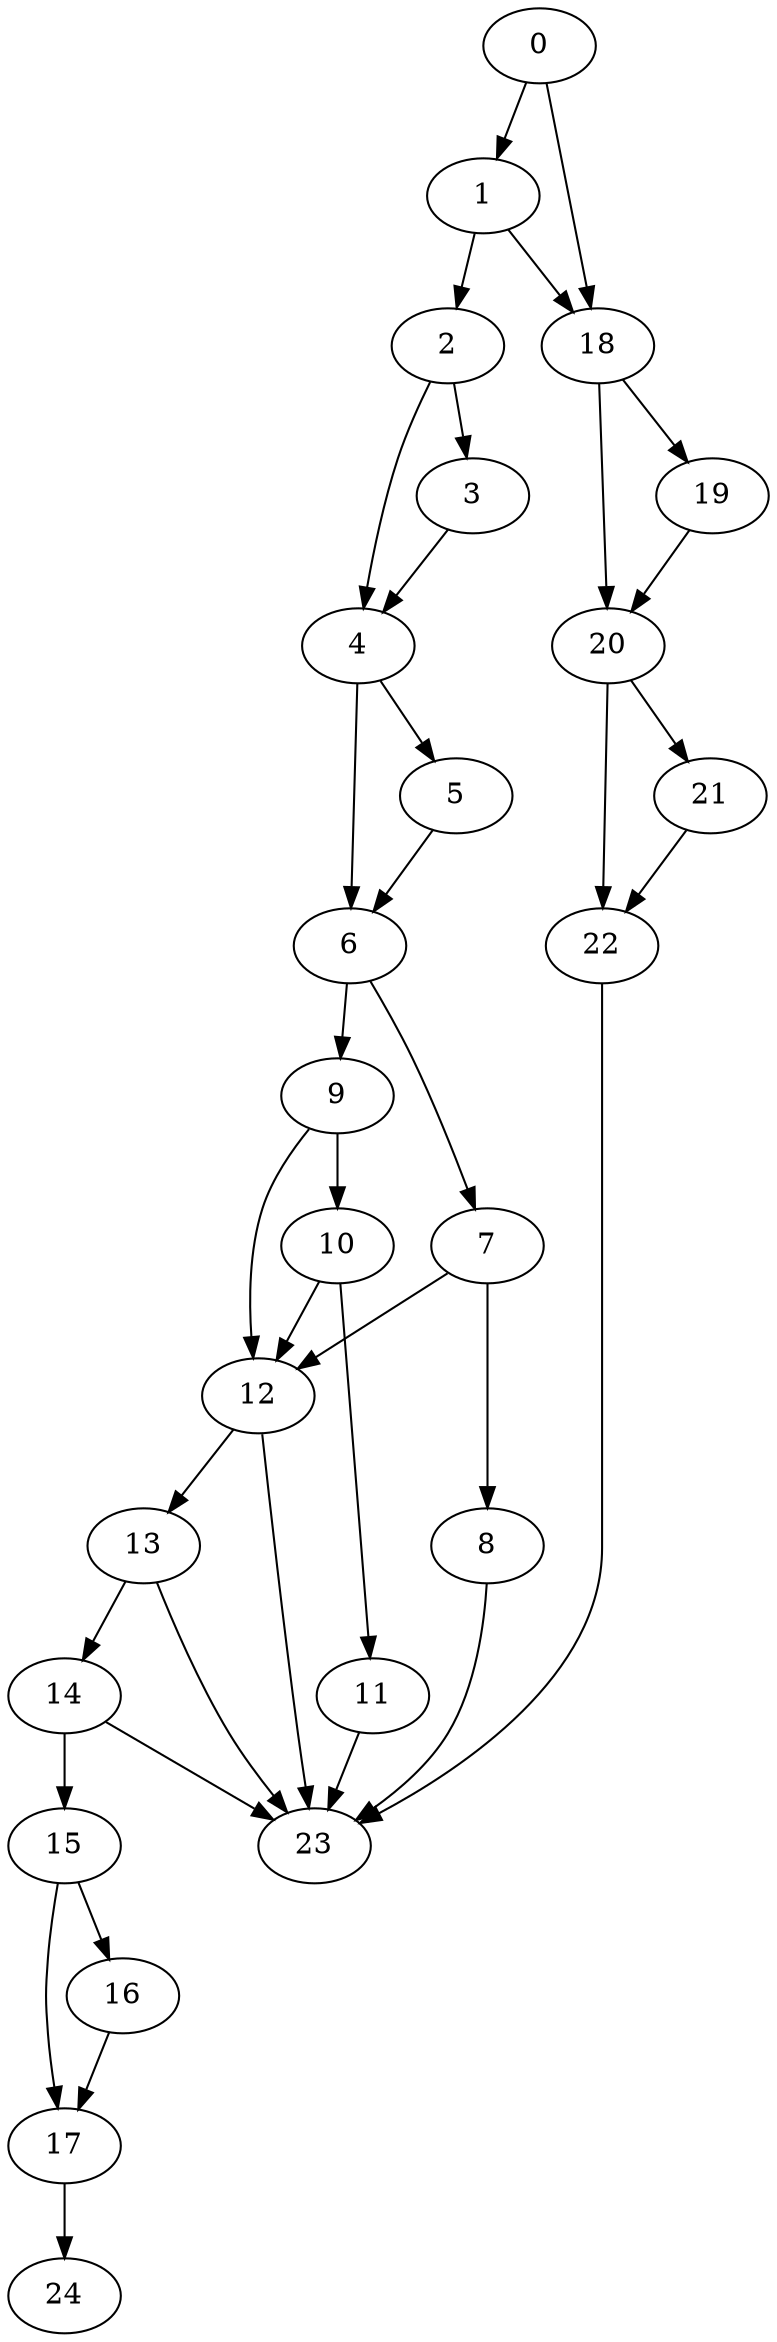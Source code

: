 digraph {
	0
	1
	2
	3
	4
	5
	6
	7
	8
	9
	10
	11
	12
	13
	14
	15
	16
	17
	18
	19
	20
	21
	22
	23
	24
	12 -> 13
	13 -> 14
	14 -> 15
	15 -> 17
	16 -> 17
	18 -> 19
	18 -> 20
	19 -> 20
	20 -> 21
	4 -> 6
	5 -> 6
	17 -> 24
	12 -> 23
	13 -> 23
	14 -> 23
	22 -> 23
	8 -> 23
	11 -> 23
	7 -> 8
	6 -> 9
	0 -> 18
	1 -> 18
	4 -> 5
	0 -> 1
	1 -> 2
	2 -> 3
	3 -> 4
	2 -> 4
	6 -> 7
	9 -> 10
	7 -> 12
	9 -> 12
	10 -> 12
	15 -> 16
	20 -> 22
	21 -> 22
	10 -> 11
}

